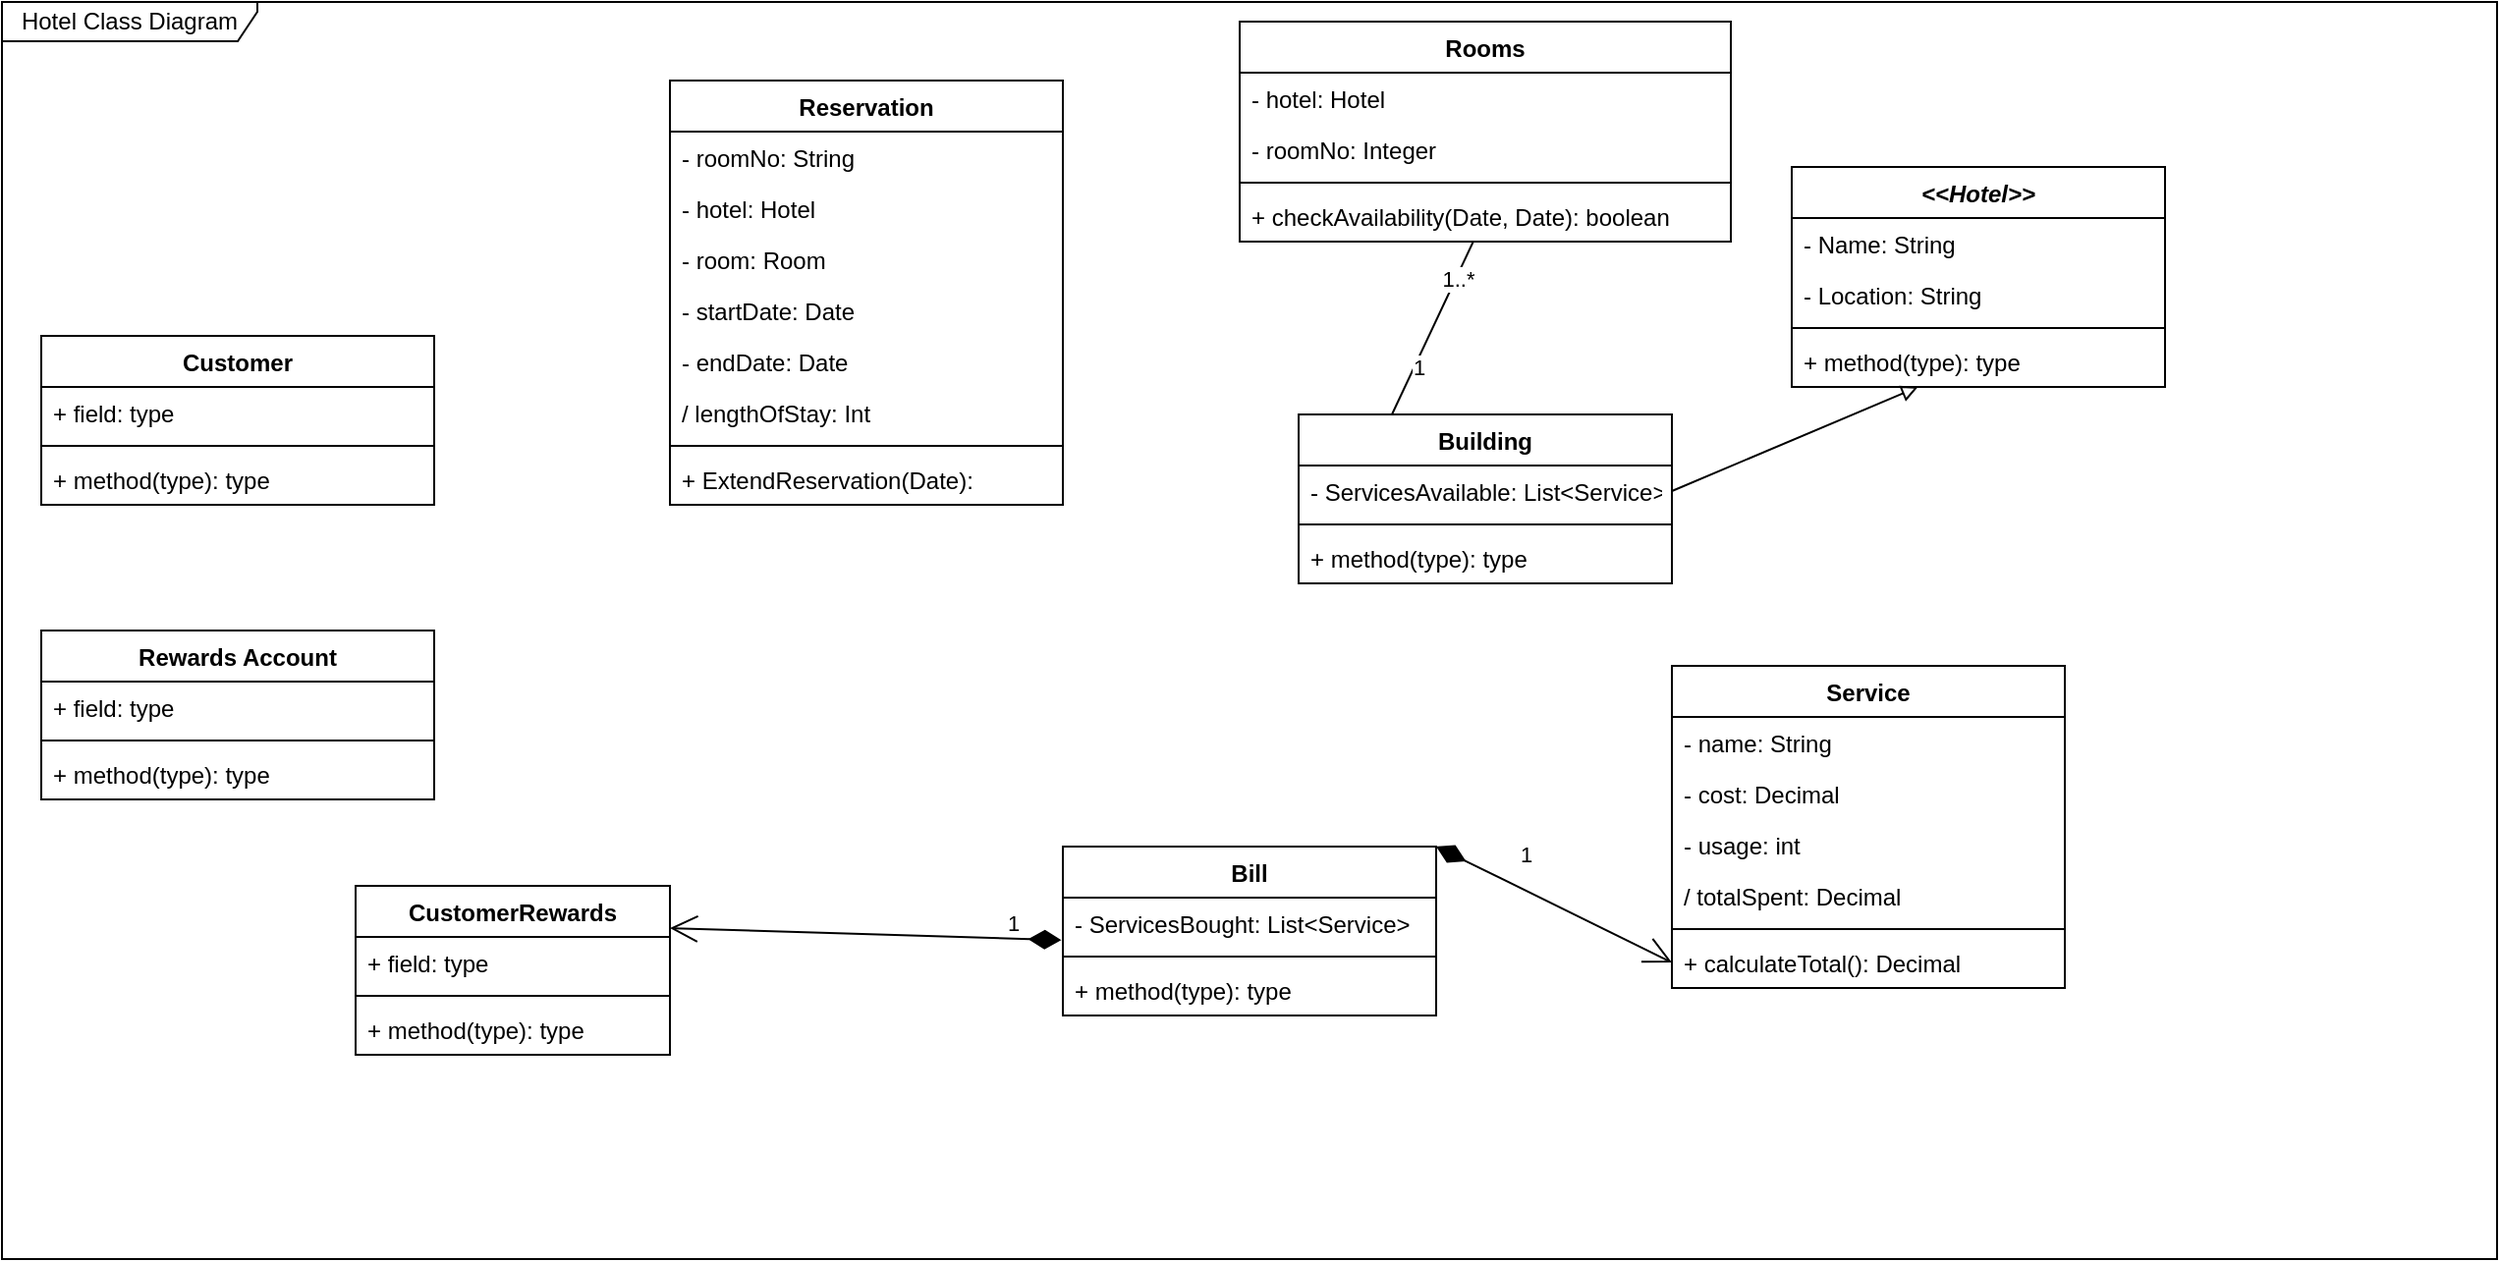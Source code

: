 <mxfile version="15.6.8" type="github">
  <diagram id="YhXRtmVECPYvh8T-_8Jl" name="Page-1">
    <mxGraphModel dx="1221" dy="1813" grid="1" gridSize="10" guides="1" tooltips="1" connect="1" arrows="1" fold="1" page="1" pageScale="1" pageWidth="827" pageHeight="1169" math="0" shadow="0">
      <root>
        <mxCell id="0" />
        <mxCell id="1" parent="0" />
        <mxCell id="nPpc5XucaBcoF5oF9KkG-5" value="Hotel Class Diagram" style="shape=umlFrame;whiteSpace=wrap;html=1;width=130;height=20;" parent="1" vertex="1">
          <mxGeometry x="110" y="-200" width="1270" height="640" as="geometry" />
        </mxCell>
        <mxCell id="nPpc5XucaBcoF5oF9KkG-1" value="Customer" style="swimlane;fontStyle=1;align=center;verticalAlign=top;childLayout=stackLayout;horizontal=1;startSize=26;horizontalStack=0;resizeParent=1;resizeParentMax=0;resizeLast=0;collapsible=1;marginBottom=0;" parent="1" vertex="1">
          <mxGeometry x="130" y="-30" width="200" height="86" as="geometry" />
        </mxCell>
        <mxCell id="nPpc5XucaBcoF5oF9KkG-2" value="+ field: type" style="text;strokeColor=none;fillColor=none;align=left;verticalAlign=top;spacingLeft=4;spacingRight=4;overflow=hidden;rotatable=0;points=[[0,0.5],[1,0.5]];portConstraint=eastwest;" parent="nPpc5XucaBcoF5oF9KkG-1" vertex="1">
          <mxGeometry y="26" width="200" height="26" as="geometry" />
        </mxCell>
        <mxCell id="nPpc5XucaBcoF5oF9KkG-3" value="" style="line;strokeWidth=1;fillColor=none;align=left;verticalAlign=middle;spacingTop=-1;spacingLeft=3;spacingRight=3;rotatable=0;labelPosition=right;points=[];portConstraint=eastwest;" parent="nPpc5XucaBcoF5oF9KkG-1" vertex="1">
          <mxGeometry y="52" width="200" height="8" as="geometry" />
        </mxCell>
        <mxCell id="nPpc5XucaBcoF5oF9KkG-4" value="+ method(type): type" style="text;strokeColor=none;fillColor=none;align=left;verticalAlign=top;spacingLeft=4;spacingRight=4;overflow=hidden;rotatable=0;points=[[0,0.5],[1,0.5]];portConstraint=eastwest;" parent="nPpc5XucaBcoF5oF9KkG-1" vertex="1">
          <mxGeometry y="60" width="200" height="26" as="geometry" />
        </mxCell>
        <mxCell id="nPpc5XucaBcoF5oF9KkG-6" value="Reservation" style="swimlane;fontStyle=1;align=center;verticalAlign=top;childLayout=stackLayout;horizontal=1;startSize=26;horizontalStack=0;resizeParent=1;resizeParentMax=0;resizeLast=0;collapsible=1;marginBottom=0;" parent="1" vertex="1">
          <mxGeometry x="450" y="-160" width="200" height="216" as="geometry" />
        </mxCell>
        <mxCell id="nPpc5XucaBcoF5oF9KkG-7" value="- roomNo: String" style="text;strokeColor=none;fillColor=none;align=left;verticalAlign=top;spacingLeft=4;spacingRight=4;overflow=hidden;rotatable=0;points=[[0,0.5],[1,0.5]];portConstraint=eastwest;" parent="nPpc5XucaBcoF5oF9KkG-6" vertex="1">
          <mxGeometry y="26" width="200" height="26" as="geometry" />
        </mxCell>
        <mxCell id="vZjGSp75bT5T1jxKTtqy-7" value="- hotel: Hotel" style="text;strokeColor=none;fillColor=none;align=left;verticalAlign=top;spacingLeft=4;spacingRight=4;overflow=hidden;rotatable=0;points=[[0,0.5],[1,0.5]];portConstraint=eastwest;" vertex="1" parent="nPpc5XucaBcoF5oF9KkG-6">
          <mxGeometry y="52" width="200" height="26" as="geometry" />
        </mxCell>
        <mxCell id="vZjGSp75bT5T1jxKTtqy-16" value="- room: Room" style="text;strokeColor=none;fillColor=none;align=left;verticalAlign=top;spacingLeft=4;spacingRight=4;overflow=hidden;rotatable=0;points=[[0,0.5],[1,0.5]];portConstraint=eastwest;" vertex="1" parent="nPpc5XucaBcoF5oF9KkG-6">
          <mxGeometry y="78" width="200" height="26" as="geometry" />
        </mxCell>
        <mxCell id="vZjGSp75bT5T1jxKTtqy-17" value="- startDate: Date" style="text;strokeColor=none;fillColor=none;align=left;verticalAlign=top;spacingLeft=4;spacingRight=4;overflow=hidden;rotatable=0;points=[[0,0.5],[1,0.5]];portConstraint=eastwest;" vertex="1" parent="nPpc5XucaBcoF5oF9KkG-6">
          <mxGeometry y="104" width="200" height="26" as="geometry" />
        </mxCell>
        <mxCell id="vZjGSp75bT5T1jxKTtqy-18" value="- endDate: Date" style="text;strokeColor=none;fillColor=none;align=left;verticalAlign=top;spacingLeft=4;spacingRight=4;overflow=hidden;rotatable=0;points=[[0,0.5],[1,0.5]];portConstraint=eastwest;" vertex="1" parent="nPpc5XucaBcoF5oF9KkG-6">
          <mxGeometry y="130" width="200" height="26" as="geometry" />
        </mxCell>
        <mxCell id="vZjGSp75bT5T1jxKTtqy-19" value="/ lengthOfStay: Int" style="text;strokeColor=none;fillColor=none;align=left;verticalAlign=top;spacingLeft=4;spacingRight=4;overflow=hidden;rotatable=0;points=[[0,0.5],[1,0.5]];portConstraint=eastwest;" vertex="1" parent="nPpc5XucaBcoF5oF9KkG-6">
          <mxGeometry y="156" width="200" height="26" as="geometry" />
        </mxCell>
        <mxCell id="nPpc5XucaBcoF5oF9KkG-8" value="" style="line;strokeWidth=1;fillColor=none;align=left;verticalAlign=middle;spacingTop=-1;spacingLeft=3;spacingRight=3;rotatable=0;labelPosition=right;points=[];portConstraint=eastwest;" parent="nPpc5XucaBcoF5oF9KkG-6" vertex="1">
          <mxGeometry y="182" width="200" height="8" as="geometry" />
        </mxCell>
        <mxCell id="nPpc5XucaBcoF5oF9KkG-9" value="+ ExtendReservation(Date): " style="text;strokeColor=none;fillColor=none;align=left;verticalAlign=top;spacingLeft=4;spacingRight=4;overflow=hidden;rotatable=0;points=[[0,0.5],[1,0.5]];portConstraint=eastwest;" parent="nPpc5XucaBcoF5oF9KkG-6" vertex="1">
          <mxGeometry y="190" width="200" height="26" as="geometry" />
        </mxCell>
        <mxCell id="vZjGSp75bT5T1jxKTtqy-13" style="edgeStyle=none;rounded=0;orthogonalLoop=1;jettySize=auto;html=1;exitX=0.25;exitY=0;exitDx=0;exitDy=0;endArrow=none;endFill=0;" edge="1" parent="1" source="vZjGSp75bT5T1jxKTtqy-1" target="vZjGSp75bT5T1jxKTtqy-11">
          <mxGeometry relative="1" as="geometry">
            <mxPoint x="820" y="-90" as="targetPoint" />
          </mxGeometry>
        </mxCell>
        <mxCell id="vZjGSp75bT5T1jxKTtqy-14" value="1" style="edgeLabel;html=1;align=center;verticalAlign=middle;resizable=0;points=[];" vertex="1" connectable="0" parent="vZjGSp75bT5T1jxKTtqy-13">
          <mxGeometry x="-0.456" y="-2" relative="1" as="geometry">
            <mxPoint y="-1" as="offset" />
          </mxGeometry>
        </mxCell>
        <mxCell id="vZjGSp75bT5T1jxKTtqy-15" value="1..*" style="edgeLabel;html=1;align=center;verticalAlign=middle;resizable=0;points=[];" vertex="1" connectable="0" parent="vZjGSp75bT5T1jxKTtqy-13">
          <mxGeometry x="0.587" relative="1" as="geometry">
            <mxPoint as="offset" />
          </mxGeometry>
        </mxCell>
        <mxCell id="nPpc5XucaBcoF5oF9KkG-10" value="&lt;&lt;Hotel&gt;&gt;" style="swimlane;fontStyle=3;align=center;verticalAlign=top;childLayout=stackLayout;horizontal=1;startSize=26;horizontalStack=0;resizeParent=1;resizeParentMax=0;resizeLast=0;collapsible=1;marginBottom=0;" parent="1" vertex="1">
          <mxGeometry x="1021" y="-116" width="190" height="112" as="geometry" />
        </mxCell>
        <mxCell id="vZjGSp75bT5T1jxKTtqy-22" value="- Name: String" style="text;strokeColor=none;fillColor=none;align=left;verticalAlign=top;spacingLeft=4;spacingRight=4;overflow=hidden;rotatable=0;points=[[0,0.5],[1,0.5]];portConstraint=eastwest;" vertex="1" parent="nPpc5XucaBcoF5oF9KkG-10">
          <mxGeometry y="26" width="190" height="26" as="geometry" />
        </mxCell>
        <mxCell id="nPpc5XucaBcoF5oF9KkG-11" value="- Location: String" style="text;strokeColor=none;fillColor=none;align=left;verticalAlign=top;spacingLeft=4;spacingRight=4;overflow=hidden;rotatable=0;points=[[0,0.5],[1,0.5]];portConstraint=eastwest;" parent="nPpc5XucaBcoF5oF9KkG-10" vertex="1">
          <mxGeometry y="52" width="190" height="26" as="geometry" />
        </mxCell>
        <mxCell id="nPpc5XucaBcoF5oF9KkG-12" value="" style="line;strokeWidth=1;fillColor=none;align=left;verticalAlign=middle;spacingTop=-1;spacingLeft=3;spacingRight=3;rotatable=0;labelPosition=right;points=[];portConstraint=eastwest;" parent="nPpc5XucaBcoF5oF9KkG-10" vertex="1">
          <mxGeometry y="78" width="190" height="8" as="geometry" />
        </mxCell>
        <mxCell id="nPpc5XucaBcoF5oF9KkG-13" value="+ method(type): type" style="text;strokeColor=none;fillColor=none;align=left;verticalAlign=top;spacingLeft=4;spacingRight=4;overflow=hidden;rotatable=0;points=[[0,0.5],[1,0.5]];portConstraint=eastwest;" parent="nPpc5XucaBcoF5oF9KkG-10" vertex="1">
          <mxGeometry y="86" width="190" height="26" as="geometry" />
        </mxCell>
        <mxCell id="nPpc5XucaBcoF5oF9KkG-14" value="Service" style="swimlane;fontStyle=1;align=center;verticalAlign=top;childLayout=stackLayout;horizontal=1;startSize=26;horizontalStack=0;resizeParent=1;resizeParentMax=0;resizeLast=0;collapsible=1;marginBottom=0;" parent="1" vertex="1">
          <mxGeometry x="960" y="138" width="200" height="164" as="geometry" />
        </mxCell>
        <mxCell id="nPpc5XucaBcoF5oF9KkG-15" value="- name: String" style="text;strokeColor=none;fillColor=none;align=left;verticalAlign=top;spacingLeft=4;spacingRight=4;overflow=hidden;rotatable=0;points=[[0,0.5],[1,0.5]];portConstraint=eastwest;" parent="nPpc5XucaBcoF5oF9KkG-14" vertex="1">
          <mxGeometry y="26" width="200" height="26" as="geometry" />
        </mxCell>
        <mxCell id="vZjGSp75bT5T1jxKTtqy-32" value="- cost: Decimal" style="text;strokeColor=none;fillColor=none;align=left;verticalAlign=top;spacingLeft=4;spacingRight=4;overflow=hidden;rotatable=0;points=[[0,0.5],[1,0.5]];portConstraint=eastwest;" vertex="1" parent="nPpc5XucaBcoF5oF9KkG-14">
          <mxGeometry y="52" width="200" height="26" as="geometry" />
        </mxCell>
        <mxCell id="vZjGSp75bT5T1jxKTtqy-33" value="- usage: int" style="text;strokeColor=none;fillColor=none;align=left;verticalAlign=top;spacingLeft=4;spacingRight=4;overflow=hidden;rotatable=0;points=[[0,0.5],[1,0.5]];portConstraint=eastwest;" vertex="1" parent="nPpc5XucaBcoF5oF9KkG-14">
          <mxGeometry y="78" width="200" height="26" as="geometry" />
        </mxCell>
        <mxCell id="vZjGSp75bT5T1jxKTtqy-34" value="/ totalSpent: Decimal" style="text;strokeColor=none;fillColor=none;align=left;verticalAlign=top;spacingLeft=4;spacingRight=4;overflow=hidden;rotatable=0;points=[[0,0.5],[1,0.5]];portConstraint=eastwest;" vertex="1" parent="nPpc5XucaBcoF5oF9KkG-14">
          <mxGeometry y="104" width="200" height="26" as="geometry" />
        </mxCell>
        <mxCell id="nPpc5XucaBcoF5oF9KkG-16" value="" style="line;strokeWidth=1;fillColor=none;align=left;verticalAlign=middle;spacingTop=-1;spacingLeft=3;spacingRight=3;rotatable=0;labelPosition=right;points=[];portConstraint=eastwest;" parent="nPpc5XucaBcoF5oF9KkG-14" vertex="1">
          <mxGeometry y="130" width="200" height="8" as="geometry" />
        </mxCell>
        <mxCell id="nPpc5XucaBcoF5oF9KkG-17" value="+ calculateTotal(): Decimal" style="text;strokeColor=none;fillColor=none;align=left;verticalAlign=top;spacingLeft=4;spacingRight=4;overflow=hidden;rotatable=0;points=[[0,0.5],[1,0.5]];portConstraint=eastwest;" parent="nPpc5XucaBcoF5oF9KkG-14" vertex="1">
          <mxGeometry y="138" width="200" height="26" as="geometry" />
        </mxCell>
        <mxCell id="nPpc5XucaBcoF5oF9KkG-18" value="Bill" style="swimlane;fontStyle=1;align=center;verticalAlign=top;childLayout=stackLayout;horizontal=1;startSize=26;horizontalStack=0;resizeParent=1;resizeParentMax=0;resizeLast=0;collapsible=1;marginBottom=0;" parent="1" vertex="1">
          <mxGeometry x="650" y="230" width="190" height="86" as="geometry" />
        </mxCell>
        <mxCell id="nPpc5XucaBcoF5oF9KkG-19" value="- ServicesBought: List&lt;Service&gt;" style="text;strokeColor=none;fillColor=none;align=left;verticalAlign=top;spacingLeft=4;spacingRight=4;overflow=hidden;rotatable=0;points=[[0,0.5],[1,0.5]];portConstraint=eastwest;" parent="nPpc5XucaBcoF5oF9KkG-18" vertex="1">
          <mxGeometry y="26" width="190" height="26" as="geometry" />
        </mxCell>
        <mxCell id="nPpc5XucaBcoF5oF9KkG-20" value="" style="line;strokeWidth=1;fillColor=none;align=left;verticalAlign=middle;spacingTop=-1;spacingLeft=3;spacingRight=3;rotatable=0;labelPosition=right;points=[];portConstraint=eastwest;" parent="nPpc5XucaBcoF5oF9KkG-18" vertex="1">
          <mxGeometry y="52" width="190" height="8" as="geometry" />
        </mxCell>
        <mxCell id="nPpc5XucaBcoF5oF9KkG-21" value="+ method(type): type" style="text;strokeColor=none;fillColor=none;align=left;verticalAlign=top;spacingLeft=4;spacingRight=4;overflow=hidden;rotatable=0;points=[[0,0.5],[1,0.5]];portConstraint=eastwest;" parent="nPpc5XucaBcoF5oF9KkG-18" vertex="1">
          <mxGeometry y="60" width="190" height="26" as="geometry" />
        </mxCell>
        <mxCell id="nPpc5XucaBcoF5oF9KkG-22" value="CustomerRewards" style="swimlane;fontStyle=1;align=center;verticalAlign=top;childLayout=stackLayout;horizontal=1;startSize=26;horizontalStack=0;resizeParent=1;resizeParentMax=0;resizeLast=0;collapsible=1;marginBottom=0;" parent="1" vertex="1">
          <mxGeometry x="290" y="250" width="160" height="86" as="geometry" />
        </mxCell>
        <mxCell id="nPpc5XucaBcoF5oF9KkG-23" value="+ field: type" style="text;strokeColor=none;fillColor=none;align=left;verticalAlign=top;spacingLeft=4;spacingRight=4;overflow=hidden;rotatable=0;points=[[0,0.5],[1,0.5]];portConstraint=eastwest;" parent="nPpc5XucaBcoF5oF9KkG-22" vertex="1">
          <mxGeometry y="26" width="160" height="26" as="geometry" />
        </mxCell>
        <mxCell id="nPpc5XucaBcoF5oF9KkG-24" value="" style="line;strokeWidth=1;fillColor=none;align=left;verticalAlign=middle;spacingTop=-1;spacingLeft=3;spacingRight=3;rotatable=0;labelPosition=right;points=[];portConstraint=eastwest;" parent="nPpc5XucaBcoF5oF9KkG-22" vertex="1">
          <mxGeometry y="52" width="160" height="8" as="geometry" />
        </mxCell>
        <mxCell id="nPpc5XucaBcoF5oF9KkG-25" value="+ method(type): type" style="text;strokeColor=none;fillColor=none;align=left;verticalAlign=top;spacingLeft=4;spacingRight=4;overflow=hidden;rotatable=0;points=[[0,0.5],[1,0.5]];portConstraint=eastwest;" parent="nPpc5XucaBcoF5oF9KkG-22" vertex="1">
          <mxGeometry y="60" width="160" height="26" as="geometry" />
        </mxCell>
        <mxCell id="nPpc5XucaBcoF5oF9KkG-26" value="Rewards Account" style="swimlane;fontStyle=1;align=center;verticalAlign=top;childLayout=stackLayout;horizontal=1;startSize=26;horizontalStack=0;resizeParent=1;resizeParentMax=0;resizeLast=0;collapsible=1;marginBottom=0;" parent="1" vertex="1">
          <mxGeometry x="130" y="120" width="200" height="86" as="geometry" />
        </mxCell>
        <mxCell id="nPpc5XucaBcoF5oF9KkG-27" value="+ field: type" style="text;strokeColor=none;fillColor=none;align=left;verticalAlign=top;spacingLeft=4;spacingRight=4;overflow=hidden;rotatable=0;points=[[0,0.5],[1,0.5]];portConstraint=eastwest;" parent="nPpc5XucaBcoF5oF9KkG-26" vertex="1">
          <mxGeometry y="26" width="200" height="26" as="geometry" />
        </mxCell>
        <mxCell id="nPpc5XucaBcoF5oF9KkG-28" value="" style="line;strokeWidth=1;fillColor=none;align=left;verticalAlign=middle;spacingTop=-1;spacingLeft=3;spacingRight=3;rotatable=0;labelPosition=right;points=[];portConstraint=eastwest;" parent="nPpc5XucaBcoF5oF9KkG-26" vertex="1">
          <mxGeometry y="52" width="200" height="8" as="geometry" />
        </mxCell>
        <mxCell id="nPpc5XucaBcoF5oF9KkG-29" value="+ method(type): type" style="text;strokeColor=none;fillColor=none;align=left;verticalAlign=top;spacingLeft=4;spacingRight=4;overflow=hidden;rotatable=0;points=[[0,0.5],[1,0.5]];portConstraint=eastwest;" parent="nPpc5XucaBcoF5oF9KkG-26" vertex="1">
          <mxGeometry y="60" width="200" height="26" as="geometry" />
        </mxCell>
        <mxCell id="nPpc5XucaBcoF5oF9KkG-30" value="1" style="endArrow=open;html=1;endSize=12;startArrow=diamondThin;startSize=14;startFill=1;align=left;verticalAlign=bottom;rounded=0;exitX=-0.004;exitY=0.831;exitDx=0;exitDy=0;exitPerimeter=0;entryX=1;entryY=0.25;entryDx=0;entryDy=0;" parent="1" source="nPpc5XucaBcoF5oF9KkG-19" target="nPpc5XucaBcoF5oF9KkG-22" edge="1">
          <mxGeometry x="-0.707" y="1" relative="1" as="geometry">
            <mxPoint x="380" y="200" as="sourcePoint" />
            <mxPoint x="540" y="200" as="targetPoint" />
            <mxPoint as="offset" />
          </mxGeometry>
        </mxCell>
        <mxCell id="nPpc5XucaBcoF5oF9KkG-31" value="1" style="endArrow=open;html=1;endSize=12;startArrow=diamondThin;startSize=14;startFill=1;align=left;verticalAlign=bottom;rounded=0;exitX=1;exitY=0;exitDx=0;exitDy=0;entryX=0;entryY=0.5;entryDx=0;entryDy=0;" parent="1" source="nPpc5XucaBcoF5oF9KkG-18" target="nPpc5XucaBcoF5oF9KkG-17" edge="1">
          <mxGeometry x="-0.352" y="7" relative="1" as="geometry">
            <mxPoint x="709.24" y="216.106" as="sourcePoint" />
            <mxPoint x="510" y="210" as="targetPoint" />
            <mxPoint x="-1" as="offset" />
          </mxGeometry>
        </mxCell>
        <mxCell id="vZjGSp75bT5T1jxKTtqy-6" style="rounded=0;orthogonalLoop=1;jettySize=auto;html=1;exitX=1;exitY=0.5;exitDx=0;exitDy=0;endArrow=block;endFill=0;" edge="1" parent="1" source="vZjGSp75bT5T1jxKTtqy-2" target="nPpc5XucaBcoF5oF9KkG-13">
          <mxGeometry relative="1" as="geometry">
            <mxPoint x="795" y="-70" as="targetPoint" />
          </mxGeometry>
        </mxCell>
        <mxCell id="vZjGSp75bT5T1jxKTtqy-1" value="Building" style="swimlane;fontStyle=1;align=center;verticalAlign=top;childLayout=stackLayout;horizontal=1;startSize=26;horizontalStack=0;resizeParent=1;resizeParentMax=0;resizeLast=0;collapsible=1;marginBottom=0;" vertex="1" parent="1">
          <mxGeometry x="770" y="10" width="190" height="86" as="geometry" />
        </mxCell>
        <mxCell id="vZjGSp75bT5T1jxKTtqy-2" value="- ServicesAvailable: List&lt;Service&gt;" style="text;strokeColor=none;fillColor=none;align=left;verticalAlign=top;spacingLeft=4;spacingRight=4;overflow=hidden;rotatable=0;points=[[0,0.5],[1,0.5]];portConstraint=eastwest;" vertex="1" parent="vZjGSp75bT5T1jxKTtqy-1">
          <mxGeometry y="26" width="190" height="26" as="geometry" />
        </mxCell>
        <mxCell id="vZjGSp75bT5T1jxKTtqy-3" value="" style="line;strokeWidth=1;fillColor=none;align=left;verticalAlign=middle;spacingTop=-1;spacingLeft=3;spacingRight=3;rotatable=0;labelPosition=right;points=[];portConstraint=eastwest;" vertex="1" parent="vZjGSp75bT5T1jxKTtqy-1">
          <mxGeometry y="52" width="190" height="8" as="geometry" />
        </mxCell>
        <mxCell id="vZjGSp75bT5T1jxKTtqy-4" value="+ method(type): type" style="text;strokeColor=none;fillColor=none;align=left;verticalAlign=top;spacingLeft=4;spacingRight=4;overflow=hidden;rotatable=0;points=[[0,0.5],[1,0.5]];portConstraint=eastwest;" vertex="1" parent="vZjGSp75bT5T1jxKTtqy-1">
          <mxGeometry y="60" width="190" height="26" as="geometry" />
        </mxCell>
        <mxCell id="vZjGSp75bT5T1jxKTtqy-8" value="Rooms" style="swimlane;fontStyle=1;align=center;verticalAlign=top;childLayout=stackLayout;horizontal=1;startSize=26;horizontalStack=0;resizeParent=1;resizeParentMax=0;resizeLast=0;collapsible=1;marginBottom=0;" vertex="1" parent="1">
          <mxGeometry x="740" y="-190" width="250" height="112" as="geometry" />
        </mxCell>
        <mxCell id="vZjGSp75bT5T1jxKTtqy-9" value="- hotel: Hotel" style="text;strokeColor=none;fillColor=none;align=left;verticalAlign=top;spacingLeft=4;spacingRight=4;overflow=hidden;rotatable=0;points=[[0,0.5],[1,0.5]];portConstraint=eastwest;" vertex="1" parent="vZjGSp75bT5T1jxKTtqy-8">
          <mxGeometry y="26" width="250" height="26" as="geometry" />
        </mxCell>
        <mxCell id="vZjGSp75bT5T1jxKTtqy-21" value="- roomNo: Integer" style="text;strokeColor=none;fillColor=none;align=left;verticalAlign=top;spacingLeft=4;spacingRight=4;overflow=hidden;rotatable=0;points=[[0,0.5],[1,0.5]];portConstraint=eastwest;" vertex="1" parent="vZjGSp75bT5T1jxKTtqy-8">
          <mxGeometry y="52" width="250" height="26" as="geometry" />
        </mxCell>
        <mxCell id="vZjGSp75bT5T1jxKTtqy-10" value="" style="line;strokeWidth=1;fillColor=none;align=left;verticalAlign=middle;spacingTop=-1;spacingLeft=3;spacingRight=3;rotatable=0;labelPosition=right;points=[];portConstraint=eastwest;" vertex="1" parent="vZjGSp75bT5T1jxKTtqy-8">
          <mxGeometry y="78" width="250" height="8" as="geometry" />
        </mxCell>
        <mxCell id="vZjGSp75bT5T1jxKTtqy-11" value="+ checkAvailability(Date, Date): boolean" style="text;strokeColor=none;fillColor=none;align=left;verticalAlign=top;spacingLeft=4;spacingRight=4;overflow=hidden;rotatable=0;points=[[0,0.5],[1,0.5]];portConstraint=eastwest;" vertex="1" parent="vZjGSp75bT5T1jxKTtqy-8">
          <mxGeometry y="86" width="250" height="26" as="geometry" />
        </mxCell>
      </root>
    </mxGraphModel>
  </diagram>
</mxfile>
